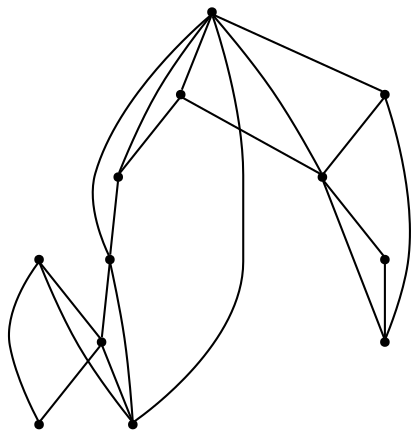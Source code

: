 graph {
  node [shape=point,comment="{\"directed\":false,\"doi\":\"10.1007/978-3-030-92931-2_12\",\"figure\":\"10 (2)\"}"]

  v0 [pos="1240.6632845859174,969.7726142090639"]
  v1 [pos="1185.148243164193,1045.762894279626"]
  v2 [pos="1202.634294970104,973.6398872000498"]
  v3 [pos="1203.3500144055029,846.2627832761334"]
  v4 [pos="1146.2825889425194,1077.8259435304508"]
  v5 [pos="896.691849607523,872.4415596465637"]
  v6 [pos="1011.0829618568123,1004.9360695320136"]
  v7 [pos="1035.7910682027627,1118.7777815751183"]
  v8 [pos="944.6890231700775,1132.5423433046508"]
  v9 [pos="989.7253928277821,1115.3398523184733"]
  v10 [pos="960.1436157957936,1082.8100698019402"]
  v11 [pos="945.6183678947323,966.6138346849066"]

  v0 -- v1 [id="-1",pos="1240.6632845859174,969.7726142090639 1185.148243164193,1045.762894279626 1185.148243164193,1045.762894279626 1185.148243164193,1045.762894279626"]
  v5 -- v3 [id="-5",pos="896.691849607523,872.4415596465637 1203.3500144055029,846.2627832761334 1203.3500144055029,846.2627832761334 1203.3500144055029,846.2627832761334"]
  v5 -- v4 [id="-10",pos="896.691849607523,872.4415596465637 1146.2825889425194,1077.8259435304508 1146.2825889425194,1077.8259435304508 1146.2825889425194,1077.8259435304508"]
  v5 -- v6 [id="-11",pos="896.691849607523,872.4415596465637 1011.0829618568123,1004.9360695320136 1011.0829618568123,1004.9360695320136 1011.0829618568123,1004.9360695320136"]
  v5 -- v11 [id="-12",pos="896.691849607523,872.4415596465637 945.6183678947323,966.6138346849066 945.6183678947323,966.6138346849066 945.6183678947323,966.6138346849066"]
  v5 -- v8 [id="-14",pos="896.691849607523,872.4415596465637 944.6890231700775,1132.5423433046508 944.6890231700775,1132.5423433046508 944.6890231700775,1132.5423433046508"]
  v8 -- v7 [id="-23",pos="944.6890231700775,1132.5423433046508 1035.7910682027627,1118.7777815751183 1035.7910682027627,1118.7777815751183 1035.7910682027627,1118.7777815751183"]
  v8 -- v10 [id="-26",pos="944.6890231700775,1132.5423433046508 960.1436157957936,1082.8100698019402 960.1436157957936,1082.8100698019402 960.1436157957936,1082.8100698019402"]
  v11 -- v6 [id="-27",pos="945.6183678947323,966.6138346849066 1011.0829618568123,1004.9360695320136 1011.0829618568123,1004.9360695320136 1011.0829618568123,1004.9360695320136"]
  v11 -- v10 [id="-28",pos="945.6183678947323,966.6138346849066 960.1436157957936,1082.8100698019402 960.1436157957936,1082.8100698019402 960.1436157957936,1082.8100698019402"]
  v10 -- v5 [id="-35",pos="960.1436157957936,1082.8100698019402 896.691849607523,872.4415596465637 896.691849607523,872.4415596465637 896.691849607523,872.4415596465637"]
  v10 -- v7 [id="-39",pos="960.1436157957936,1082.8100698019402 1035.7910682027627,1118.7777815751183 1035.7910682027627,1118.7777815751183 1035.7910682027627,1118.7777815751183"]
  v10 -- v9 [id="-40",pos="960.1436157957936,1082.8100698019402 989.7253928277821,1115.3398523184733 989.7253928277821,1115.3398523184733 989.7253928277821,1115.3398523184733"]
  v9 -- v7 [id="-45",pos="989.7253928277821,1115.3398523184733 1035.7910682027627,1118.7777815751183 1035.7910682027627,1118.7777815751183 1035.7910682027627,1118.7777815751183"]
  v6 -- v4 [id="-52",pos="1011.0829618568123,1004.9360695320136 1146.2825889425194,1077.8259435304508 1146.2825889425194,1077.8259435304508 1146.2825889425194,1077.8259435304508"]
  v4 -- v3 [id="-63",pos="1146.2825889425194,1077.8259435304508 1203.3500144055029,846.2627832761334 1203.3500144055029,846.2627832761334 1203.3500144055029,846.2627832761334"]
  v4 -- v1 [id="-64",pos="1146.2825889425194,1077.8259435304508 1185.148243164193,1045.762894279626 1185.148243164193,1045.762894279626 1185.148243164193,1045.762894279626"]
  v1 -- v3 [id="-72",pos="1185.148243164193,1045.762894279626 1203.3500144055029,846.2627832761334 1203.3500144055029,846.2627832761334 1203.3500144055029,846.2627832761334"]
  v1 -- v2 [id="-73",pos="1185.148243164193,1045.762894279626 1202.634294970104,973.6398872000498 1202.634294970104,973.6398872000498 1202.634294970104,973.6398872000498"]
  v2 -- v0 [id="-82",pos="1202.634294970104,973.6398872000498 1240.6632845859174,969.7726142090639 1240.6632845859174,969.7726142090639 1240.6632845859174,969.7726142090639"]
  v3 -- v0 [id="-88",pos="1203.3500144055029,846.2627832761334 1240.6632845859174,969.7726142090639 1240.6632845859174,969.7726142090639 1240.6632845859174,969.7726142090639"]
}